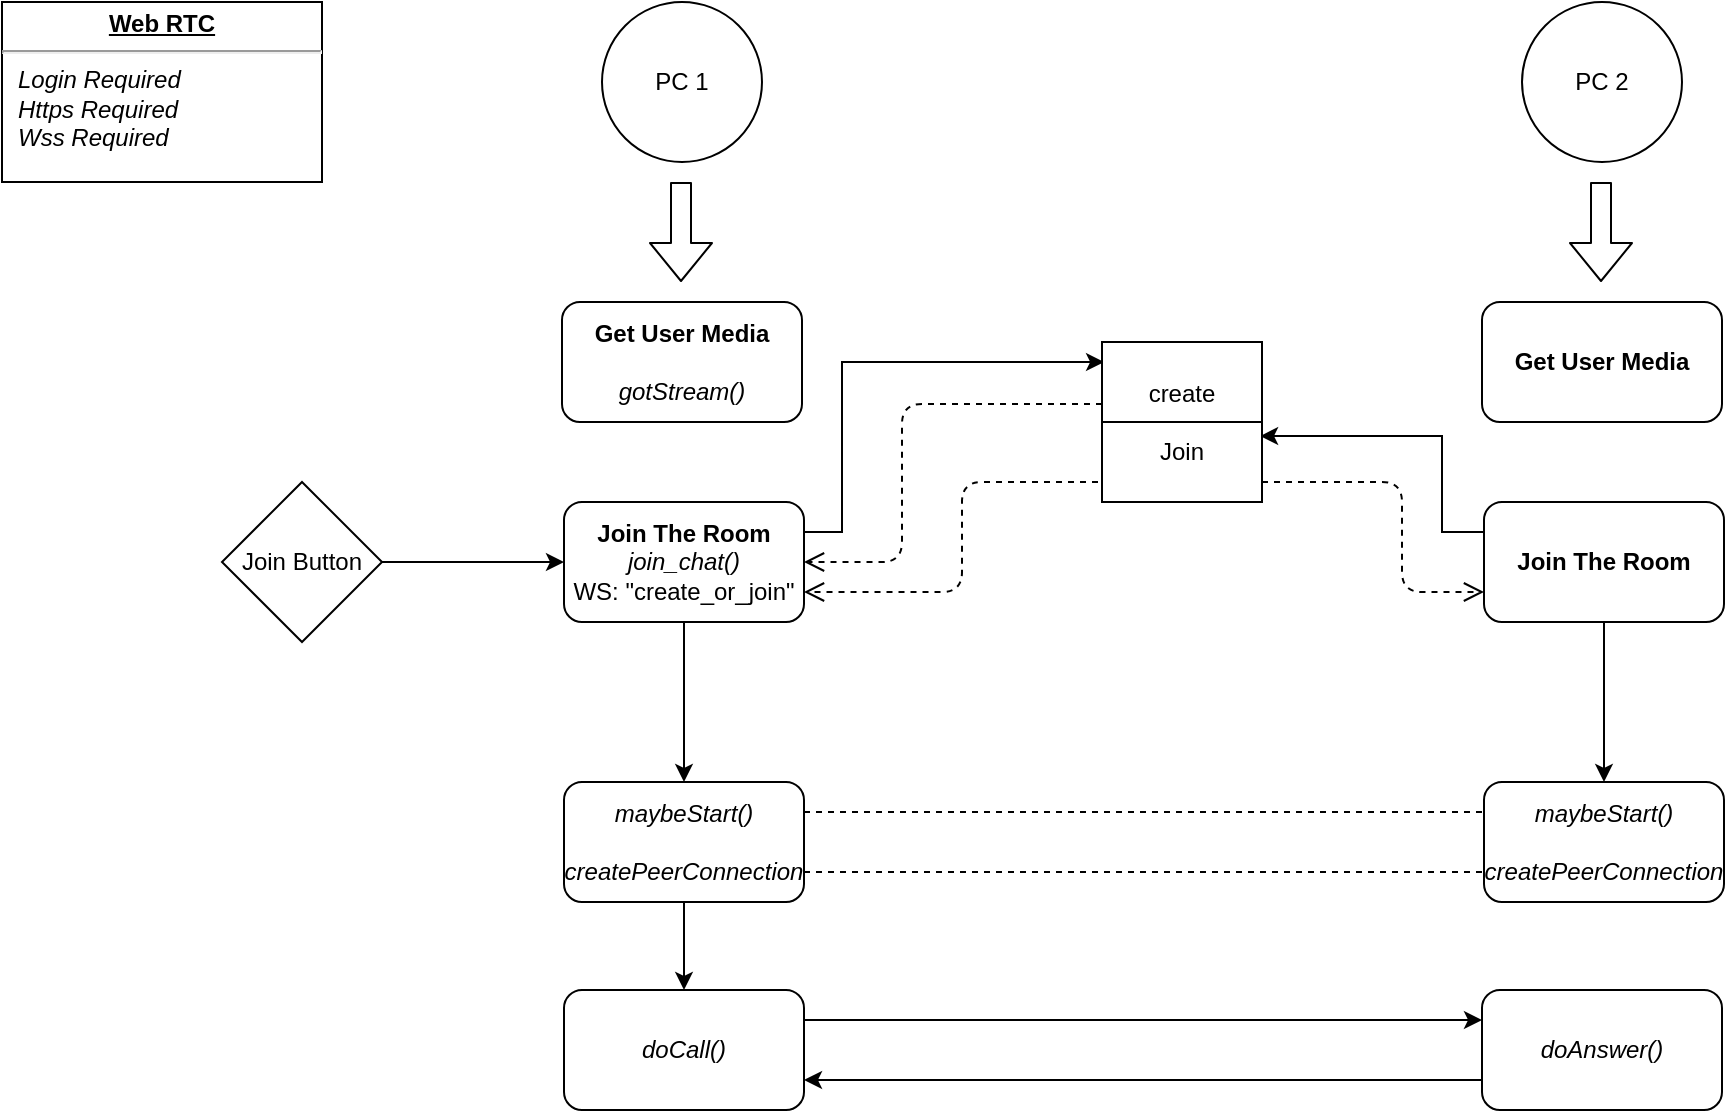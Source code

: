 <mxfile version="11.0.5" type="device"><diagram id="6M7MG0DDNWvqE7-vFSfJ" name="Page-1"><mxGraphModel dx="946" dy="567" grid="1" gridSize="10" guides="1" tooltips="1" connect="1" arrows="1" fold="1" page="1" pageScale="1" pageWidth="827" pageHeight="1169" math="0" shadow="0"><root><mxCell id="0"/><mxCell id="1" parent="0"/><mxCell id="U1Xqo9Rn26BX45j3BOPU-2" value="&lt;p style=&quot;margin: 0px ; margin-top: 4px ; text-align: center ; text-decoration: underline&quot;&gt;&lt;b&gt;Web RTC&lt;/b&gt;&lt;/p&gt;&lt;hr&gt;&lt;p style=&quot;margin: 0px ; margin-left: 8px&quot;&gt;&lt;i&gt;Login Required&lt;/i&gt;&lt;/p&gt;&lt;p style=&quot;margin: 0px ; margin-left: 8px&quot;&gt;&lt;i&gt;Https Required&lt;/i&gt;&lt;/p&gt;&lt;p style=&quot;margin: 0px ; margin-left: 8px&quot;&gt;&lt;i&gt;Wss Required&lt;/i&gt;&lt;/p&gt;" style="verticalAlign=top;align=left;overflow=fill;fontSize=12;fontFamily=Helvetica;html=1;" vertex="1" parent="1"><mxGeometry x="20" y="30" width="160" height="90" as="geometry"/></mxCell><mxCell id="U1Xqo9Rn26BX45j3BOPU-3" value="PC 1" style="ellipse;whiteSpace=wrap;html=1;aspect=fixed;" vertex="1" parent="1"><mxGeometry x="320" y="30" width="80" height="80" as="geometry"/></mxCell><mxCell id="U1Xqo9Rn26BX45j3BOPU-4" value="" style="shape=flexArrow;endArrow=classic;html=1;" edge="1" parent="1"><mxGeometry width="50" height="50" relative="1" as="geometry"><mxPoint x="359.5" y="120" as="sourcePoint"/><mxPoint x="359.5" y="170" as="targetPoint"/></mxGeometry></mxCell><mxCell id="U1Xqo9Rn26BX45j3BOPU-5" value="&lt;b&gt;Get User Media&lt;/b&gt;&lt;br&gt;&lt;br&gt;&lt;i&gt;gotStream()&lt;/i&gt;" style="rounded=1;whiteSpace=wrap;html=1;" vertex="1" parent="1"><mxGeometry x="300" y="180" width="120" height="60" as="geometry"/></mxCell><mxCell id="U1Xqo9Rn26BX45j3BOPU-17" style="edgeStyle=orthogonalEdgeStyle;rounded=0;orthogonalLoop=1;jettySize=auto;html=1;exitX=1;exitY=0.25;exitDx=0;exitDy=0;entryX=0.013;entryY=0.125;entryDx=0;entryDy=0;entryPerimeter=0;" edge="1" parent="1" source="U1Xqo9Rn26BX45j3BOPU-7" target="U1Xqo9Rn26BX45j3BOPU-14"><mxGeometry relative="1" as="geometry"><Array as="points"><mxPoint x="440" y="295"/><mxPoint x="440" y="210"/></Array></mxGeometry></mxCell><mxCell id="U1Xqo9Rn26BX45j3BOPU-24" style="edgeStyle=orthogonalEdgeStyle;rounded=0;orthogonalLoop=1;jettySize=auto;html=1;exitX=0.5;exitY=1;exitDx=0;exitDy=0;" edge="1" parent="1" source="U1Xqo9Rn26BX45j3BOPU-7" target="U1Xqo9Rn26BX45j3BOPU-23"><mxGeometry relative="1" as="geometry"/></mxCell><mxCell id="U1Xqo9Rn26BX45j3BOPU-7" value="&lt;b&gt;Join The Room&lt;/b&gt;&lt;br&gt;&lt;i&gt;join_chat()&lt;/i&gt;&lt;br&gt;WS: &quot;create_or_join&quot;" style="rounded=1;whiteSpace=wrap;html=1;" vertex="1" parent="1"><mxGeometry x="301" y="280" width="120" height="60" as="geometry"/></mxCell><mxCell id="U1Xqo9Rn26BX45j3BOPU-9" style="edgeStyle=orthogonalEdgeStyle;rounded=0;orthogonalLoop=1;jettySize=auto;html=1;exitX=1;exitY=0.5;exitDx=0;exitDy=0;entryX=0;entryY=0.5;entryDx=0;entryDy=0;" edge="1" parent="1" source="U1Xqo9Rn26BX45j3BOPU-6" target="U1Xqo9Rn26BX45j3BOPU-7"><mxGeometry relative="1" as="geometry"/></mxCell><mxCell id="U1Xqo9Rn26BX45j3BOPU-6" value="Join Button" style="rhombus;whiteSpace=wrap;html=1;" vertex="1" parent="1"><mxGeometry x="130" y="270" width="80" height="80" as="geometry"/></mxCell><mxCell id="U1Xqo9Rn26BX45j3BOPU-10" value="PC 2" style="ellipse;whiteSpace=wrap;html=1;aspect=fixed;" vertex="1" parent="1"><mxGeometry x="780" y="30" width="80" height="80" as="geometry"/></mxCell><mxCell id="U1Xqo9Rn26BX45j3BOPU-11" value="" style="shape=flexArrow;endArrow=classic;html=1;" edge="1" parent="1"><mxGeometry width="50" height="50" relative="1" as="geometry"><mxPoint x="819.5" y="120" as="sourcePoint"/><mxPoint x="819.5" y="170" as="targetPoint"/></mxGeometry></mxCell><mxCell id="U1Xqo9Rn26BX45j3BOPU-12" value="&lt;b&gt;Get User Media&lt;/b&gt;" style="rounded=1;whiteSpace=wrap;html=1;" vertex="1" parent="1"><mxGeometry x="760" y="180" width="120" height="60" as="geometry"/></mxCell><mxCell id="U1Xqo9Rn26BX45j3BOPU-20" style="edgeStyle=orthogonalEdgeStyle;rounded=0;orthogonalLoop=1;jettySize=auto;html=1;exitX=0;exitY=0.25;exitDx=0;exitDy=0;entryX=0.988;entryY=0.588;entryDx=0;entryDy=0;entryPerimeter=0;" edge="1" parent="1" source="U1Xqo9Rn26BX45j3BOPU-13" target="U1Xqo9Rn26BX45j3BOPU-14"><mxGeometry relative="1" as="geometry"><Array as="points"><mxPoint x="740" y="295"/><mxPoint x="740" y="247"/></Array></mxGeometry></mxCell><mxCell id="U1Xqo9Rn26BX45j3BOPU-26" style="edgeStyle=orthogonalEdgeStyle;rounded=0;orthogonalLoop=1;jettySize=auto;html=1;exitX=0.5;exitY=1;exitDx=0;exitDy=0;entryX=0.5;entryY=0;entryDx=0;entryDy=0;" edge="1" parent="1" source="U1Xqo9Rn26BX45j3BOPU-13" target="U1Xqo9Rn26BX45j3BOPU-25"><mxGeometry relative="1" as="geometry"/></mxCell><mxCell id="U1Xqo9Rn26BX45j3BOPU-13" value="&lt;b&gt;Join The Room&lt;/b&gt;" style="rounded=1;whiteSpace=wrap;html=1;" vertex="1" parent="1"><mxGeometry x="761" y="280" width="120" height="60" as="geometry"/></mxCell><mxCell id="U1Xqo9Rn26BX45j3BOPU-14" value="create&lt;br&gt;&lt;br&gt;Join" style="whiteSpace=wrap;html=1;aspect=fixed;" vertex="1" parent="1"><mxGeometry x="570" y="200" width="80" height="80" as="geometry"/></mxCell><mxCell id="U1Xqo9Rn26BX45j3BOPU-16" value="" style="endArrow=none;html=1;exitX=0;exitY=0.5;exitDx=0;exitDy=0;entryX=1;entryY=0.5;entryDx=0;entryDy=0;" edge="1" parent="1" source="U1Xqo9Rn26BX45j3BOPU-14" target="U1Xqo9Rn26BX45j3BOPU-14"><mxGeometry width="50" height="50" relative="1" as="geometry"><mxPoint x="580" y="270" as="sourcePoint"/><mxPoint x="630" y="220" as="targetPoint"/></mxGeometry></mxCell><mxCell id="U1Xqo9Rn26BX45j3BOPU-18" value="" style="html=1;verticalAlign=bottom;endArrow=open;dashed=1;endSize=8;entryX=1;entryY=0.5;entryDx=0;entryDy=0;" edge="1" parent="1" target="U1Xqo9Rn26BX45j3BOPU-7"><mxGeometry relative="1" as="geometry"><mxPoint x="570" y="231" as="sourcePoint"/><mxPoint x="40" y="370" as="targetPoint"/><Array as="points"><mxPoint x="470" y="231"/><mxPoint x="470" y="310"/></Array></mxGeometry></mxCell><mxCell id="U1Xqo9Rn26BX45j3BOPU-21" value="" style="html=1;verticalAlign=bottom;endArrow=open;dashed=1;endSize=8;entryX=1;entryY=0.75;entryDx=0;entryDy=0;exitX=-0.025;exitY=0.875;exitDx=0;exitDy=0;exitPerimeter=0;" edge="1" parent="1" source="U1Xqo9Rn26BX45j3BOPU-14" target="U1Xqo9Rn26BX45j3BOPU-7"><mxGeometry relative="1" as="geometry"><mxPoint x="580" y="241" as="sourcePoint"/><mxPoint x="431" y="320" as="targetPoint"/><Array as="points"><mxPoint x="500" y="270"/><mxPoint x="500" y="325"/></Array></mxGeometry></mxCell><mxCell id="U1Xqo9Rn26BX45j3BOPU-22" value="" style="html=1;verticalAlign=bottom;endArrow=open;dashed=1;endSize=8;entryX=0;entryY=0.75;entryDx=0;entryDy=0;exitX=1;exitY=0.875;exitDx=0;exitDy=0;exitPerimeter=0;" edge="1" parent="1" source="U1Xqo9Rn26BX45j3BOPU-14" target="U1Xqo9Rn26BX45j3BOPU-13"><mxGeometry relative="1" as="geometry"><mxPoint x="590" y="251" as="sourcePoint"/><mxPoint x="441" y="330" as="targetPoint"/><Array as="points"><mxPoint x="720" y="270"/><mxPoint x="720" y="325"/></Array></mxGeometry></mxCell><mxCell id="U1Xqo9Rn26BX45j3BOPU-28" style="edgeStyle=orthogonalEdgeStyle;rounded=0;orthogonalLoop=1;jettySize=auto;html=1;exitX=0.5;exitY=1;exitDx=0;exitDy=0;entryX=0.5;entryY=0;entryDx=0;entryDy=0;" edge="1" parent="1" source="U1Xqo9Rn26BX45j3BOPU-23" target="U1Xqo9Rn26BX45j3BOPU-27"><mxGeometry relative="1" as="geometry"/></mxCell><mxCell id="U1Xqo9Rn26BX45j3BOPU-23" value="&lt;i&gt;maybeStart()&lt;br&gt;&lt;br&gt;createPeerConnection&lt;br&gt;&lt;/i&gt;" style="rounded=1;whiteSpace=wrap;html=1;" vertex="1" parent="1"><mxGeometry x="301" y="420" width="120" height="60" as="geometry"/></mxCell><mxCell id="U1Xqo9Rn26BX45j3BOPU-25" value="&lt;i&gt;maybeStart()&lt;br&gt;&lt;br&gt;createPeerConnection&lt;br&gt;&lt;/i&gt;" style="rounded=1;whiteSpace=wrap;html=1;" vertex="1" parent="1"><mxGeometry x="761" y="420" width="120" height="60" as="geometry"/></mxCell><mxCell id="U1Xqo9Rn26BX45j3BOPU-34" style="edgeStyle=orthogonalEdgeStyle;rounded=0;orthogonalLoop=1;jettySize=auto;html=1;exitX=0;exitY=0.75;exitDx=0;exitDy=0;entryX=1;entryY=0.75;entryDx=0;entryDy=0;" edge="1" parent="1" source="U1Xqo9Rn26BX45j3BOPU-31" target="U1Xqo9Rn26BX45j3BOPU-27"><mxGeometry relative="1" as="geometry"/></mxCell><mxCell id="U1Xqo9Rn26BX45j3BOPU-31" value="&lt;i&gt;doAnswer()&lt;br&gt;&lt;/i&gt;" style="rounded=1;whiteSpace=wrap;html=1;" vertex="1" parent="1"><mxGeometry x="760" y="524" width="120" height="60" as="geometry"/></mxCell><mxCell id="U1Xqo9Rn26BX45j3BOPU-33" style="edgeStyle=orthogonalEdgeStyle;rounded=0;orthogonalLoop=1;jettySize=auto;html=1;exitX=1;exitY=0.25;exitDx=0;exitDy=0;entryX=0;entryY=0.25;entryDx=0;entryDy=0;" edge="1" parent="1" source="U1Xqo9Rn26BX45j3BOPU-27" target="U1Xqo9Rn26BX45j3BOPU-31"><mxGeometry relative="1" as="geometry"/></mxCell><mxCell id="U1Xqo9Rn26BX45j3BOPU-27" value="&lt;i&gt;doCall()&lt;/i&gt;" style="rounded=1;whiteSpace=wrap;html=1;" vertex="1" parent="1"><mxGeometry x="301" y="524" width="120" height="60" as="geometry"/></mxCell><mxCell id="U1Xqo9Rn26BX45j3BOPU-35" value="" style="endArrow=none;dashed=1;html=1;entryX=0;entryY=0.25;entryDx=0;entryDy=0;exitX=1;exitY=0.25;exitDx=0;exitDy=0;" edge="1" parent="1" source="U1Xqo9Rn26BX45j3BOPU-23" target="U1Xqo9Rn26BX45j3BOPU-25"><mxGeometry width="50" height="50" relative="1" as="geometry"><mxPoint x="80" y="660" as="sourcePoint"/><mxPoint x="130" y="610" as="targetPoint"/></mxGeometry></mxCell><mxCell id="U1Xqo9Rn26BX45j3BOPU-37" value="" style="endArrow=none;dashed=1;html=1;entryX=0;entryY=0.75;entryDx=0;entryDy=0;exitX=1;exitY=0.75;exitDx=0;exitDy=0;" edge="1" parent="1" source="U1Xqo9Rn26BX45j3BOPU-23" target="U1Xqo9Rn26BX45j3BOPU-25"><mxGeometry width="50" height="50" relative="1" as="geometry"><mxPoint x="431" y="445" as="sourcePoint"/><mxPoint x="771" y="445" as="targetPoint"/></mxGeometry></mxCell></root></mxGraphModel></diagram></mxfile>